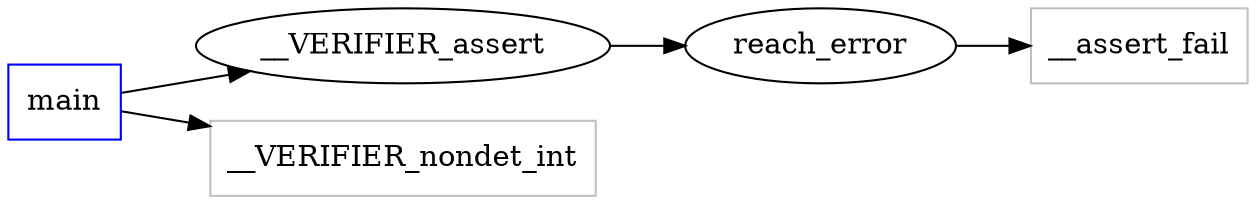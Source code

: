 digraph functioncalls {
rankdir=LR;

main [shape="box", color=blue];
reach_error [label="reach_error", ];
__VERIFIER_assert -> reach_error;
__VERIFIER_nondet_int [label="__VERIFIER_nondet_int", shape="box", color=grey];
main -> __VERIFIER_nondet_int;
__VERIFIER_assert [label="__VERIFIER_assert", ];
main -> __VERIFIER_assert;
__assert_fail [label="__assert_fail", shape="box", color=grey];
reach_error -> __assert_fail;
}

